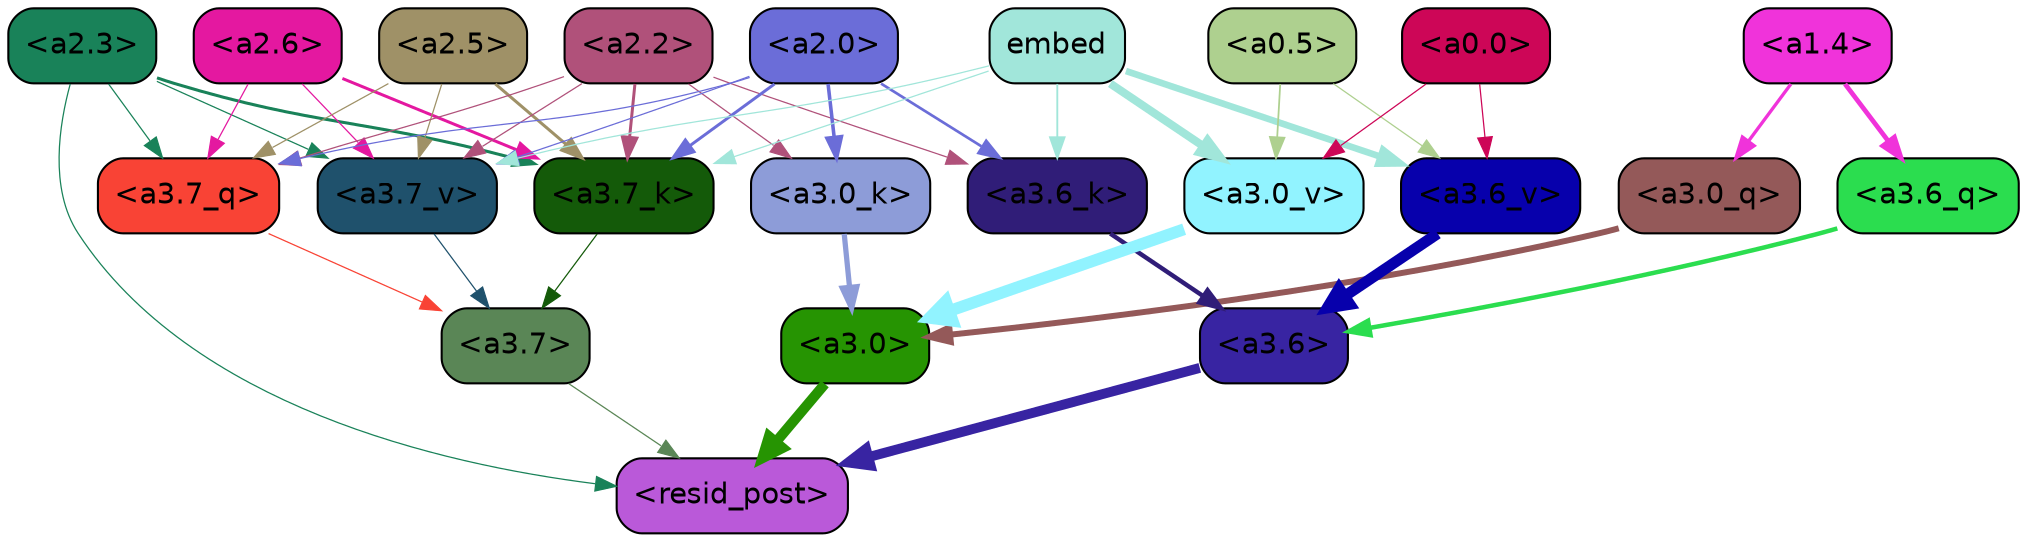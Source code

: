 strict digraph "" {
	graph [bgcolor=transparent,
		layout=dot,
		overlap=false,
		splines=true
	];
	"<a3.7>"	[color=black,
		fillcolor="#5a8656",
		fontname=Helvetica,
		shape=box,
		style="filled, rounded"];
	"<resid_post>"	[color=black,
		fillcolor="#ba59d9",
		fontname=Helvetica,
		shape=box,
		style="filled, rounded"];
	"<a3.7>" -> "<resid_post>"	[color="#5a8656",
		penwidth=0.6];
	"<a3.6>"	[color=black,
		fillcolor="#3824a2",
		fontname=Helvetica,
		shape=box,
		style="filled, rounded"];
	"<a3.6>" -> "<resid_post>"	[color="#3824a2",
		penwidth=4.746312499046326];
	"<a3.0>"	[color=black,
		fillcolor="#269402",
		fontname=Helvetica,
		shape=box,
		style="filled, rounded"];
	"<a3.0>" -> "<resid_post>"	[color="#269402",
		penwidth=4.896343111991882];
	"<a2.3>"	[color=black,
		fillcolor="#198259",
		fontname=Helvetica,
		shape=box,
		style="filled, rounded"];
	"<a2.3>" -> "<resid_post>"	[color="#198259",
		penwidth=0.6];
	"<a3.7_q>"	[color=black,
		fillcolor="#f94335",
		fontname=Helvetica,
		shape=box,
		style="filled, rounded"];
	"<a2.3>" -> "<a3.7_q>"	[color="#198259",
		penwidth=0.6];
	"<a3.7_k>"	[color=black,
		fillcolor="#145a09",
		fontname=Helvetica,
		shape=box,
		style="filled, rounded"];
	"<a2.3>" -> "<a3.7_k>"	[color="#198259",
		penwidth=1.467104621231556];
	"<a3.7_v>"	[color=black,
		fillcolor="#1f516c",
		fontname=Helvetica,
		shape=box,
		style="filled, rounded"];
	"<a2.3>" -> "<a3.7_v>"	[color="#198259",
		penwidth=0.6];
	"<a3.7_q>" -> "<a3.7>"	[color="#f94335",
		penwidth=0.6];
	"<a3.6_q>"	[color=black,
		fillcolor="#2bdd4f",
		fontname=Helvetica,
		shape=box,
		style="filled, rounded"];
	"<a3.6_q>" -> "<a3.6>"	[color="#2bdd4f",
		penwidth=2.160832464694977];
	"<a3.0_q>"	[color=black,
		fillcolor="#945959",
		fontname=Helvetica,
		shape=box,
		style="filled, rounded"];
	"<a3.0_q>" -> "<a3.0>"	[color="#945959",
		penwidth=2.870753765106201];
	"<a3.7_k>" -> "<a3.7>"	[color="#145a09",
		penwidth=0.6];
	"<a3.6_k>"	[color=black,
		fillcolor="#301d78",
		fontname=Helvetica,
		shape=box,
		style="filled, rounded"];
	"<a3.6_k>" -> "<a3.6>"	[color="#301d78",
		penwidth=2.13908451795578];
	"<a3.0_k>"	[color=black,
		fillcolor="#8d9cd8",
		fontname=Helvetica,
		shape=box,
		style="filled, rounded"];
	"<a3.0_k>" -> "<a3.0>"	[color="#8d9cd8",
		penwidth=2.520303964614868];
	"<a3.7_v>" -> "<a3.7>"	[color="#1f516c",
		penwidth=0.6];
	"<a3.6_v>"	[color=black,
		fillcolor="#0700ac",
		fontname=Helvetica,
		shape=box,
		style="filled, rounded"];
	"<a3.6_v>" -> "<a3.6>"	[color="#0700ac",
		penwidth=5.297133803367615];
	"<a3.0_v>"	[color=black,
		fillcolor="#91f3ff",
		fontname=Helvetica,
		shape=box,
		style="filled, rounded"];
	"<a3.0_v>" -> "<a3.0>"	[color="#91f3ff",
		penwidth=5.680712580680847];
	"<a2.6>"	[color=black,
		fillcolor="#e418a0",
		fontname=Helvetica,
		shape=box,
		style="filled, rounded"];
	"<a2.6>" -> "<a3.7_q>"	[color="#e418a0",
		penwidth=0.6];
	"<a2.6>" -> "<a3.7_k>"	[color="#e418a0",
		penwidth=1.4453159049153328];
	"<a2.6>" -> "<a3.7_v>"	[color="#e418a0",
		penwidth=0.6];
	"<a2.5>"	[color=black,
		fillcolor="#9f9167",
		fontname=Helvetica,
		shape=box,
		style="filled, rounded"];
	"<a2.5>" -> "<a3.7_q>"	[color="#9f9167",
		penwidth=0.6];
	"<a2.5>" -> "<a3.7_k>"	[color="#9f9167",
		penwidth=1.4526091292500496];
	"<a2.5>" -> "<a3.7_v>"	[color="#9f9167",
		penwidth=0.6];
	"<a2.2>"	[color=black,
		fillcolor="#b0517a",
		fontname=Helvetica,
		shape=box,
		style="filled, rounded"];
	"<a2.2>" -> "<a3.7_q>"	[color="#b0517a",
		penwidth=0.6];
	"<a2.2>" -> "<a3.7_k>"	[color="#b0517a",
		penwidth=1.4310357049107552];
	"<a2.2>" -> "<a3.6_k>"	[color="#b0517a",
		penwidth=0.6];
	"<a2.2>" -> "<a3.0_k>"	[color="#b0517a",
		penwidth=0.6];
	"<a2.2>" -> "<a3.7_v>"	[color="#b0517a",
		penwidth=0.6];
	"<a2.0>"	[color=black,
		fillcolor="#6b6dd8",
		fontname=Helvetica,
		shape=box,
		style="filled, rounded"];
	"<a2.0>" -> "<a3.7_q>"	[color="#6b6dd8",
		penwidth=0.6];
	"<a2.0>" -> "<a3.7_k>"	[color="#6b6dd8",
		penwidth=1.4314699843525887];
	"<a2.0>" -> "<a3.6_k>"	[color="#6b6dd8",
		penwidth=1.2950235605239868];
	"<a2.0>" -> "<a3.0_k>"	[color="#6b6dd8",
		penwidth=1.712992787361145];
	"<a2.0>" -> "<a3.7_v>"	[color="#6b6dd8",
		penwidth=0.6];
	"<a1.4>"	[color=black,
		fillcolor="#f033da",
		fontname=Helvetica,
		shape=box,
		style="filled, rounded"];
	"<a1.4>" -> "<a3.6_q>"	[color="#f033da",
		penwidth=2.2719132900238037];
	"<a1.4>" -> "<a3.0_q>"	[color="#f033da",
		penwidth=1.5932877659797668];
	embed	[color=black,
		fillcolor="#a1e6da",
		fontname=Helvetica,
		shape=box,
		style="filled, rounded"];
	embed -> "<a3.7_k>"	[color="#a1e6da",
		penwidth=0.6];
	embed -> "<a3.6_k>"	[color="#a1e6da",
		penwidth=0.891706109046936];
	embed -> "<a3.7_v>"	[color="#a1e6da",
		penwidth=0.6];
	embed -> "<a3.6_v>"	[color="#a1e6da",
		penwidth=3.1766927242279053];
	embed -> "<a3.0_v>"	[color="#a1e6da",
		penwidth=3.9005755856633186];
	"<a0.5>"	[color=black,
		fillcolor="#aed08f",
		fontname=Helvetica,
		shape=box,
		style="filled, rounded"];
	"<a0.5>" -> "<a3.6_v>"	[color="#aed08f",
		penwidth=0.6];
	"<a0.5>" -> "<a3.0_v>"	[color="#aed08f",
		penwidth=0.8493617177009583];
	"<a0.0>"	[color=black,
		fillcolor="#cd0657",
		fontname=Helvetica,
		shape=box,
		style="filled, rounded"];
	"<a0.0>" -> "<a3.6_v>"	[color="#cd0657",
		penwidth=0.6];
	"<a0.0>" -> "<a3.0_v>"	[color="#cd0657",
		penwidth=0.6];
}
